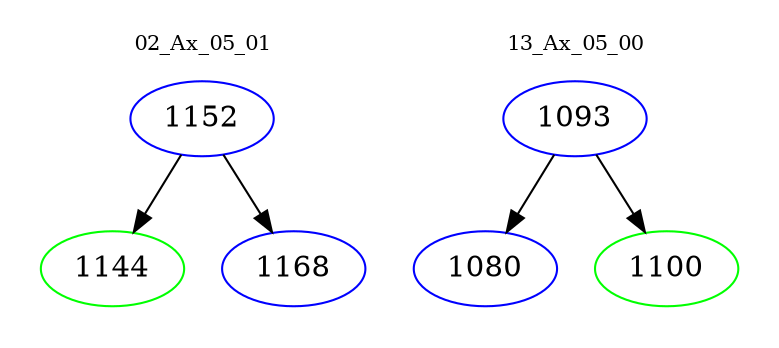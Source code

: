 digraph{
subgraph cluster_0 {
color = white
label = "02_Ax_05_01";
fontsize=10;
T0_1152 [label="1152", color="blue"]
T0_1152 -> T0_1144 [color="black"]
T0_1144 [label="1144", color="green"]
T0_1152 -> T0_1168 [color="black"]
T0_1168 [label="1168", color="blue"]
}
subgraph cluster_1 {
color = white
label = "13_Ax_05_00";
fontsize=10;
T1_1093 [label="1093", color="blue"]
T1_1093 -> T1_1080 [color="black"]
T1_1080 [label="1080", color="blue"]
T1_1093 -> T1_1100 [color="black"]
T1_1100 [label="1100", color="green"]
}
}
